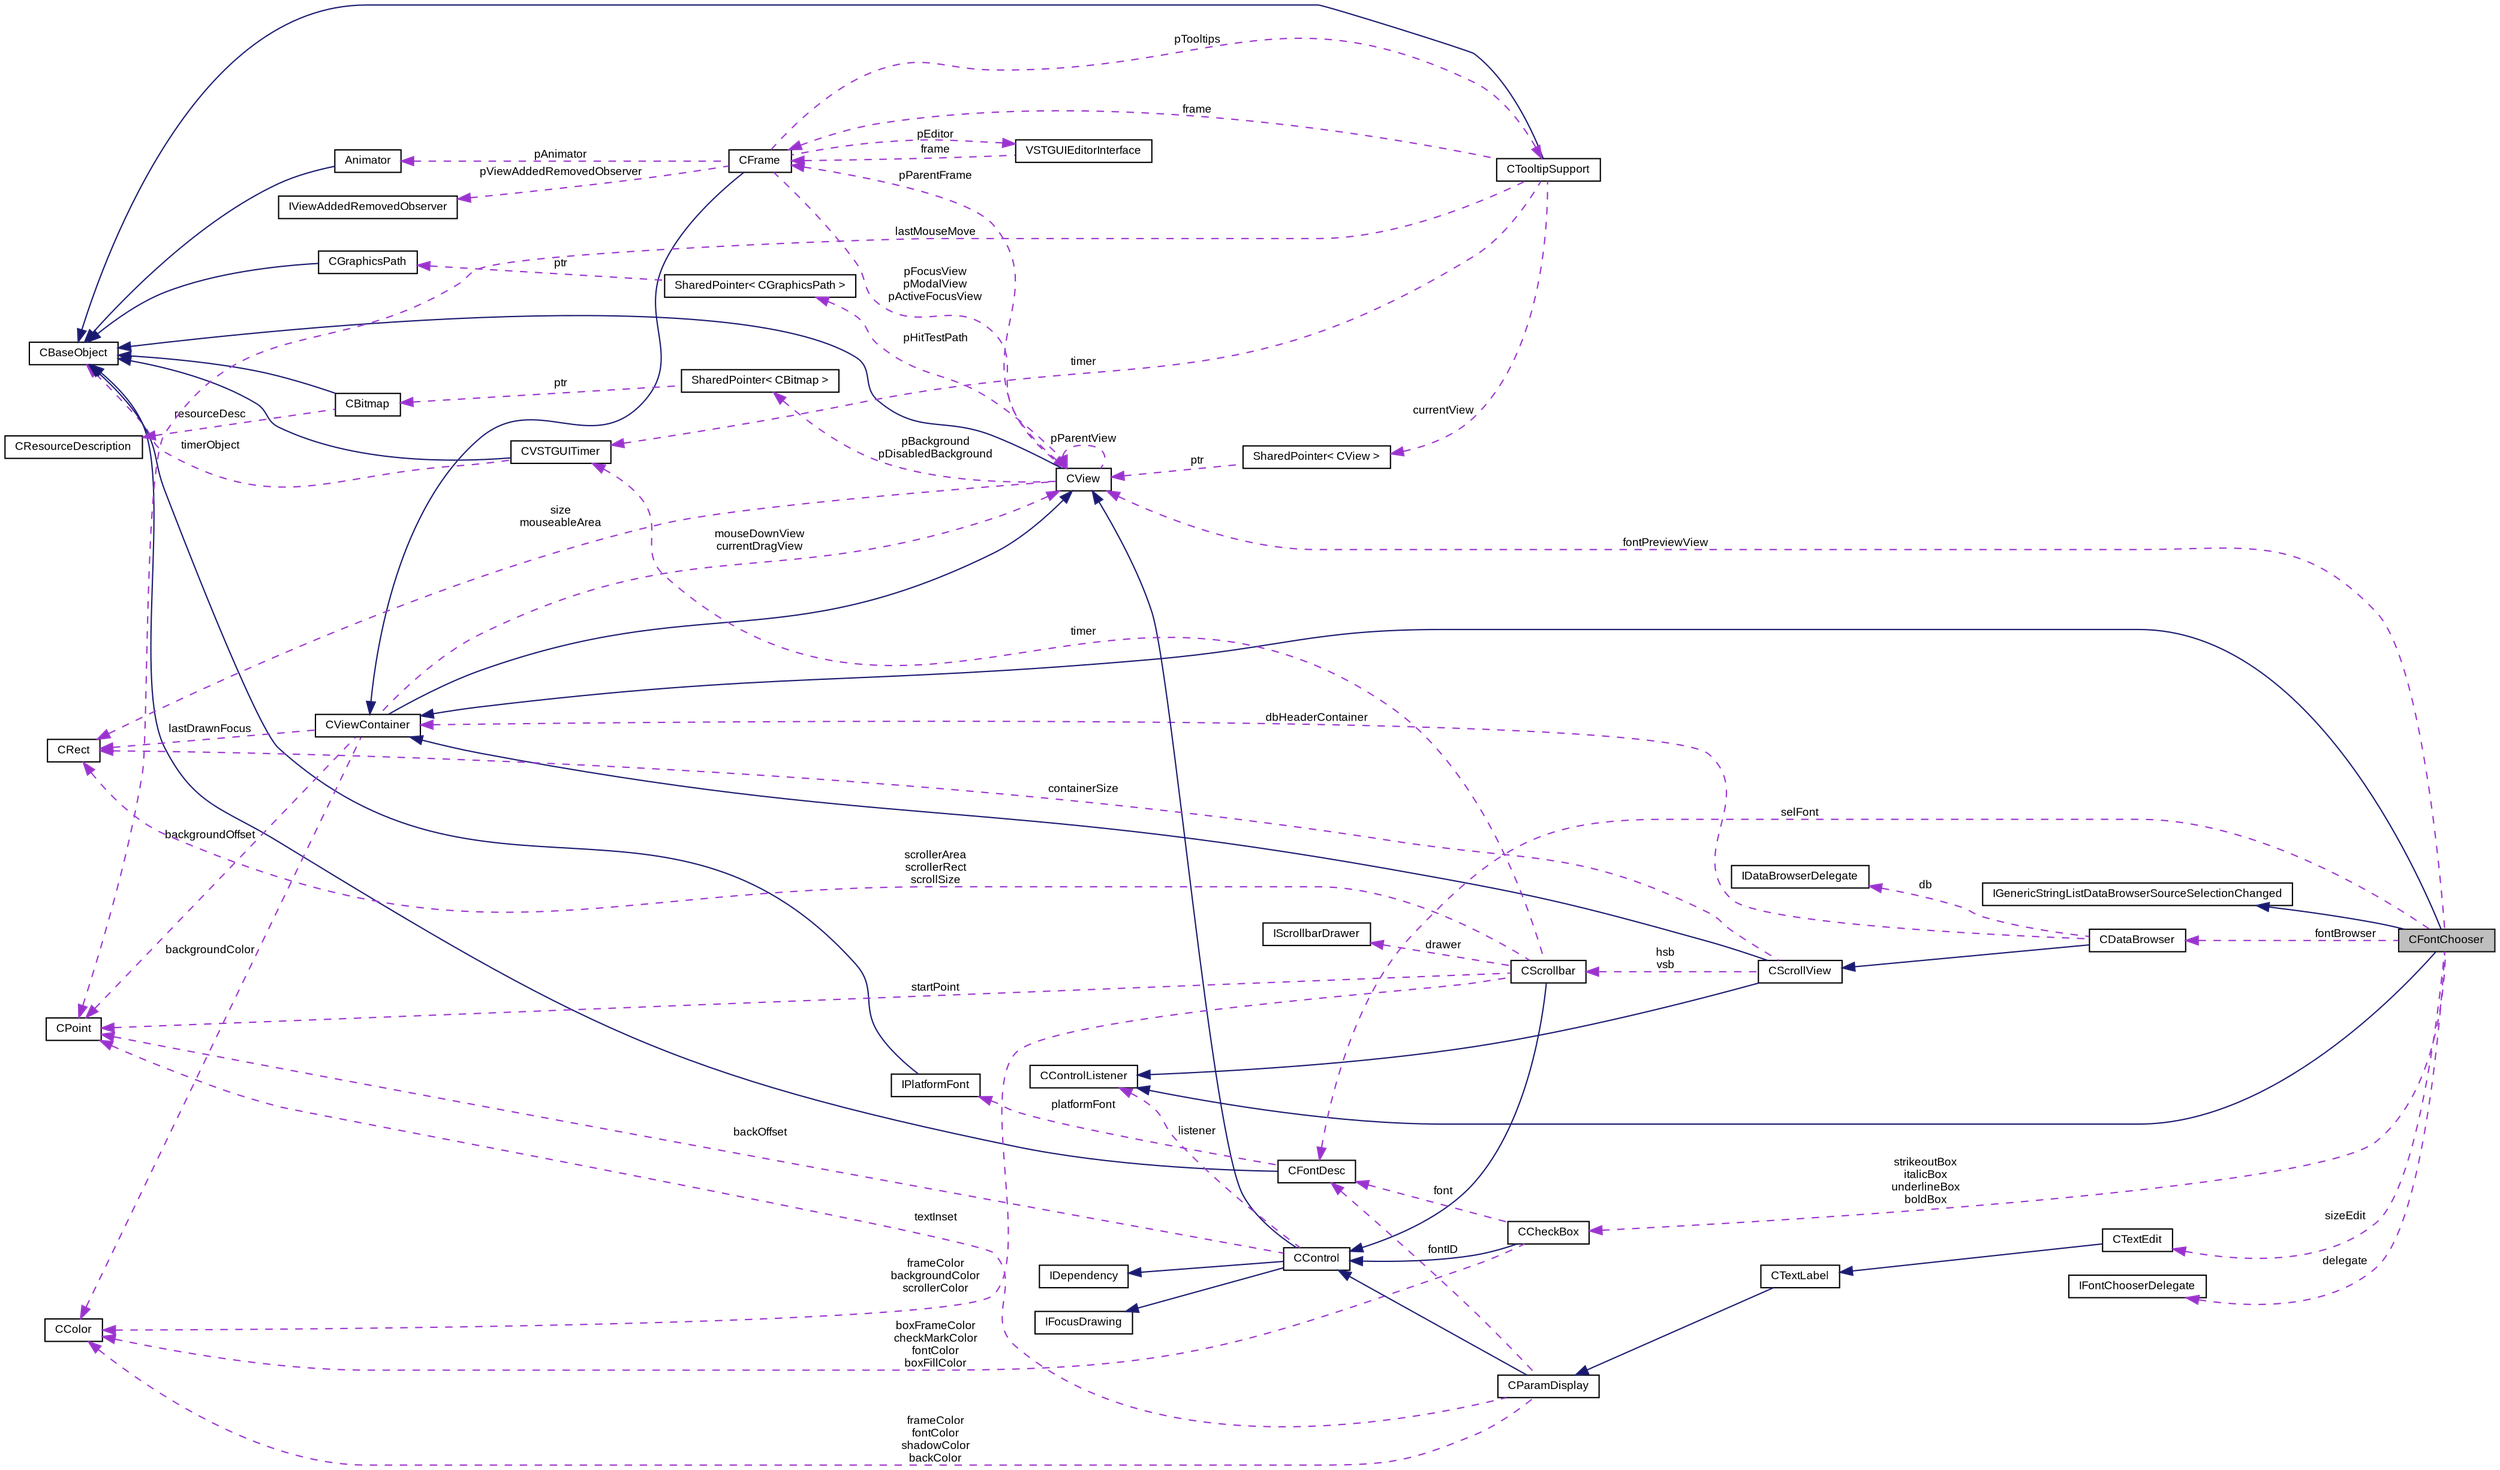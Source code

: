 digraph G
{
  bgcolor="transparent";
  edge [fontname="Arial",fontsize="9",labelfontname="Arial",labelfontsize="9"];
  node [fontname="Arial",fontsize="9",shape=record];
  rankdir=LR;
  Node1 [label="CFontChooser",height=0.2,width=0.4,color="black", fillcolor="grey75", style="filled" fontcolor="black"];
  Node2 -> Node1 [dir=back,color="midnightblue",fontsize="9",style="solid",fontname="Arial"];
  Node2 [label="CViewContainer",height=0.2,width=0.4,color="black",URL="$class_v_s_t_g_u_i_1_1_c_view_container.html",tooltip="Container Class of CView objects."];
  Node3 -> Node2 [dir=back,color="midnightblue",fontsize="9",style="solid",fontname="Arial"];
  Node3 [label="CView",height=0.2,width=0.4,color="black",URL="$class_v_s_t_g_u_i_1_1_c_view.html",tooltip="Base Class of all view objects."];
  Node4 -> Node3 [dir=back,color="midnightblue",fontsize="9",style="solid",fontname="Arial"];
  Node4 [label="CBaseObject",height=0.2,width=0.4,color="black",URL="$class_v_s_t_g_u_i_1_1_c_base_object.html",tooltip="Base Object with reference counter."];
  Node5 -> Node3 [dir=back,color="darkorchid3",fontsize="9",style="dashed",label="pBackground\npDisabledBackground",fontname="Arial"];
  Node5 [label="SharedPointer\< CBitmap \>",height=0.2,width=0.4,color="black",URL="$class_v_s_t_g_u_i_1_1_shared_pointer.html"];
  Node6 -> Node5 [dir=back,color="darkorchid3",fontsize="9",style="dashed",label="ptr",fontname="Arial"];
  Node6 [label="CBitmap",height=0.2,width=0.4,color="black",URL="$class_v_s_t_g_u_i_1_1_c_bitmap.html",tooltip="Encapsulates various platform depended kinds of bitmaps."];
  Node4 -> Node6 [dir=back,color="midnightblue",fontsize="9",style="solid",fontname="Arial"];
  Node7 -> Node6 [dir=back,color="darkorchid3",fontsize="9",style="dashed",label="resourceDesc",fontname="Arial"];
  Node7 [label="CResourceDescription",height=0.2,width=0.4,color="black",URL="$class_v_s_t_g_u_i_1_1_c_resource_description.html",tooltip="Describes a resource by name or by ID."];
  Node8 -> Node3 [dir=back,color="darkorchid3",fontsize="9",style="dashed",label="pParentFrame",fontname="Arial"];
  Node8 [label="CFrame",height=0.2,width=0.4,color="black",URL="$class_v_s_t_g_u_i_1_1_c_frame.html",tooltip="The CFrame is the parent container of all views."];
  Node2 -> Node8 [dir=back,color="midnightblue",fontsize="9",style="solid",fontname="Arial"];
  Node9 -> Node8 [dir=back,color="darkorchid3",fontsize="9",style="dashed",label="pViewAddedRemovedObserver",fontname="Arial"];
  Node9 [label="IViewAddedRemovedObserver",height=0.2,width=0.4,color="black",URL="$class_v_s_t_g_u_i_1_1_i_view_added_removed_observer.html",tooltip="view added removed observer interface for CFrame"];
  Node3 -> Node8 [dir=back,color="darkorchid3",fontsize="9",style="dashed",label="pFocusView\npModalView\npActiveFocusView",fontname="Arial"];
  Node10 -> Node8 [dir=back,color="darkorchid3",fontsize="9",style="dashed",label="pAnimator",fontname="Arial"];
  Node10 [label="Animator",height=0.2,width=0.4,color="black",URL="$class_v_s_t_g_u_i_1_1_animation_1_1_animator.html",tooltip="Animation runner."];
  Node4 -> Node10 [dir=back,color="midnightblue",fontsize="9",style="solid",fontname="Arial"];
  Node11 -> Node8 [dir=back,color="darkorchid3",fontsize="9",style="dashed",label="pTooltips",fontname="Arial"];
  Node11 [label="CTooltipSupport",height=0.2,width=0.4,color="black",URL="$class_v_s_t_g_u_i_1_1_c_tooltip_support.html",tooltip="Generic Tooltip Support class."];
  Node4 -> Node11 [dir=back,color="midnightblue",fontsize="9",style="solid",fontname="Arial"];
  Node8 -> Node11 [dir=back,color="darkorchid3",fontsize="9",style="dashed",label="frame",fontname="Arial"];
  Node12 -> Node11 [dir=back,color="darkorchid3",fontsize="9",style="dashed",label="currentView",fontname="Arial"];
  Node12 [label="SharedPointer\< CView \>",height=0.2,width=0.4,color="black",URL="$class_v_s_t_g_u_i_1_1_shared_pointer.html"];
  Node3 -> Node12 [dir=back,color="darkorchid3",fontsize="9",style="dashed",label="ptr",fontname="Arial"];
  Node13 -> Node11 [dir=back,color="darkorchid3",fontsize="9",style="dashed",label="lastMouseMove",fontname="Arial"];
  Node13 [label="CPoint",height=0.2,width=0.4,color="black",URL="$struct_v_s_t_g_u_i_1_1_c_point.html",tooltip="Point structure."];
  Node14 -> Node11 [dir=back,color="darkorchid3",fontsize="9",style="dashed",label="timer",fontname="Arial"];
  Node14 [label="CVSTGUITimer",height=0.2,width=0.4,color="black",URL="$class_v_s_t_g_u_i_1_1_c_v_s_t_g_u_i_timer.html",tooltip="A timer class, which posts timer messages to CBaseObjects."];
  Node4 -> Node14 [dir=back,color="midnightblue",fontsize="9",style="solid",fontname="Arial"];
  Node4 -> Node14 [dir=back,color="darkorchid3",fontsize="9",style="dashed",label="timerObject",fontname="Arial"];
  Node15 -> Node8 [dir=back,color="darkorchid3",fontsize="9",style="dashed",label="pEditor",fontname="Arial"];
  Node15 [label="VSTGUIEditorInterface",height=0.2,width=0.4,color="black",URL="$class_v_s_t_g_u_i_1_1_v_s_t_g_u_i_editor_interface.html"];
  Node8 -> Node15 [dir=back,color="darkorchid3",fontsize="9",style="dashed",label="frame",fontname="Arial"];
  Node3 -> Node3 [dir=back,color="darkorchid3",fontsize="9",style="dashed",label="pParentView",fontname="Arial"];
  Node16 -> Node3 [dir=back,color="darkorchid3",fontsize="9",style="dashed",label="pHitTestPath",fontname="Arial"];
  Node16 [label="SharedPointer\< CGraphicsPath \>",height=0.2,width=0.4,color="black",URL="$class_v_s_t_g_u_i_1_1_shared_pointer.html"];
  Node17 -> Node16 [dir=back,color="darkorchid3",fontsize="9",style="dashed",label="ptr",fontname="Arial"];
  Node17 [label="CGraphicsPath",height=0.2,width=0.4,color="black",URL="$class_v_s_t_g_u_i_1_1_c_graphics_path.html",tooltip="Graphics Path Object."];
  Node4 -> Node17 [dir=back,color="midnightblue",fontsize="9",style="solid",fontname="Arial"];
  Node18 -> Node3 [dir=back,color="darkorchid3",fontsize="9",style="dashed",label="size\nmouseableArea",fontname="Arial"];
  Node18 [label="CRect",height=0.2,width=0.4,color="black",URL="$struct_v_s_t_g_u_i_1_1_c_rect.html",tooltip="Rect structure."];
  Node3 -> Node2 [dir=back,color="darkorchid3",fontsize="9",style="dashed",label="mouseDownView\ncurrentDragView",fontname="Arial"];
  Node13 -> Node2 [dir=back,color="darkorchid3",fontsize="9",style="dashed",label="backgroundOffset",fontname="Arial"];
  Node19 -> Node2 [dir=back,color="darkorchid3",fontsize="9",style="dashed",label="backgroundColor",fontname="Arial"];
  Node19 [label="CColor",height=0.2,width=0.4,color="black",URL="$struct_v_s_t_g_u_i_1_1_c_color.html",tooltip="RGBA Color structure."];
  Node18 -> Node2 [dir=back,color="darkorchid3",fontsize="9",style="dashed",label="lastDrawnFocus",fontname="Arial"];
  Node20 -> Node1 [dir=back,color="midnightblue",fontsize="9",style="solid",fontname="Arial"];
  Node20 [label="CControlListener",height=0.2,width=0.4,color="black",URL="$class_c_control_listener.html"];
  Node21 -> Node1 [dir=back,color="midnightblue",fontsize="9",style="solid",fontname="Arial"];
  Node21 [label="IGenericStringListDataBrowserSourceSelectionChanged",height=0.2,width=0.4,color="black",URL="$class_v_s_t_g_u_i_1_1_i_generic_string_list_data_browser_source_selection_changed.html"];
  Node22 -> Node1 [dir=back,color="darkorchid3",fontsize="9",style="dashed",label="selFont",fontname="Arial"];
  Node22 [label="CFontDesc",height=0.2,width=0.4,color="black",URL="$class_v_s_t_g_u_i_1_1_c_font_desc.html",tooltip="font class"];
  Node4 -> Node22 [dir=back,color="midnightblue",fontsize="9",style="solid",fontname="Arial"];
  Node23 -> Node22 [dir=back,color="darkorchid3",fontsize="9",style="dashed",label="platformFont",fontname="Arial"];
  Node23 [label="IPlatformFont",height=0.2,width=0.4,color="black",URL="$class_v_s_t_g_u_i_1_1_i_platform_font.html",tooltip="platform font class"];
  Node4 -> Node23 [dir=back,color="midnightblue",fontsize="9",style="solid",fontname="Arial"];
  Node24 -> Node1 [dir=back,color="darkorchid3",fontsize="9",style="dashed",label="fontBrowser",fontname="Arial"];
  Node24 [label="CDataBrowser",height=0.2,width=0.4,color="black",URL="$class_v_s_t_g_u_i_1_1_c_data_browser.html",tooltip="DataBrowser view."];
  Node25 -> Node24 [dir=back,color="midnightblue",fontsize="9",style="solid",fontname="Arial"];
  Node25 [label="CScrollView",height=0.2,width=0.4,color="black",URL="$class_v_s_t_g_u_i_1_1_c_scroll_view.html",tooltip="a scrollable container view with scrollbars"];
  Node2 -> Node25 [dir=back,color="midnightblue",fontsize="9",style="solid",fontname="Arial"];
  Node20 -> Node25 [dir=back,color="midnightblue",fontsize="9",style="solid",fontname="Arial"];
  Node26 -> Node25 [dir=back,color="darkorchid3",fontsize="9",style="dashed",label="hsb\nvsb",fontname="Arial"];
  Node26 [label="CScrollbar",height=0.2,width=0.4,color="black",URL="$class_v_s_t_g_u_i_1_1_c_scrollbar.html",tooltip="a scrollbar control"];
  Node27 -> Node26 [dir=back,color="midnightblue",fontsize="9",style="solid",fontname="Arial"];
  Node27 [label="CControl",height=0.2,width=0.4,color="black",URL="$class_v_s_t_g_u_i_1_1_c_control.html",tooltip="base class of all VSTGUI controls"];
  Node3 -> Node27 [dir=back,color="midnightblue",fontsize="9",style="solid",fontname="Arial"];
  Node28 -> Node27 [dir=back,color="midnightblue",fontsize="9",style="solid",fontname="Arial"];
  Node28 [label="IFocusDrawing",height=0.2,width=0.4,color="black",URL="$class_v_s_t_g_u_i_1_1_i_focus_drawing.html",tooltip="Custom focus drawing interface."];
  Node29 -> Node27 [dir=back,color="midnightblue",fontsize="9",style="solid",fontname="Arial"];
  Node29 [label="IDependency",height=0.2,width=0.4,color="black",URL="$class_v_s_t_g_u_i_1_1_i_dependency.html",tooltip="simple dependency between objects."];
  Node20 -> Node27 [dir=back,color="darkorchid3",fontsize="9",style="dashed",label="listener",fontname="Arial"];
  Node13 -> Node27 [dir=back,color="darkorchid3",fontsize="9",style="dashed",label="backOffset",fontname="Arial"];
  Node30 -> Node26 [dir=back,color="darkorchid3",fontsize="9",style="dashed",label="drawer",fontname="Arial"];
  Node30 [label="IScrollbarDrawer",height=0.2,width=0.4,color="black",URL="$class_v_s_t_g_u_i_1_1_i_scrollbar_drawer.html"];
  Node13 -> Node26 [dir=back,color="darkorchid3",fontsize="9",style="dashed",label="startPoint",fontname="Arial"];
  Node14 -> Node26 [dir=back,color="darkorchid3",fontsize="9",style="dashed",label="timer",fontname="Arial"];
  Node19 -> Node26 [dir=back,color="darkorchid3",fontsize="9",style="dashed",label="frameColor\nbackgroundColor\nscrollerColor",fontname="Arial"];
  Node18 -> Node26 [dir=back,color="darkorchid3",fontsize="9",style="dashed",label="scrollerArea\nscrollerRect\nscrollSize",fontname="Arial"];
  Node18 -> Node25 [dir=back,color="darkorchid3",fontsize="9",style="dashed",label="containerSize",fontname="Arial"];
  Node2 -> Node24 [dir=back,color="darkorchid3",fontsize="9",style="dashed",label="dbHeaderContainer",fontname="Arial"];
  Node31 -> Node24 [dir=back,color="darkorchid3",fontsize="9",style="dashed",label="db",fontname="Arial"];
  Node31 [label="IDataBrowserDelegate",height=0.2,width=0.4,color="black",URL="$class_v_s_t_g_u_i_1_1_i_data_browser_delegate.html",tooltip="DataBrowser Interface."];
  Node32 -> Node1 [dir=back,color="darkorchid3",fontsize="9",style="dashed",label="strikeoutBox\nitalicBox\nunderlineBox\nboldBox",fontname="Arial"];
  Node32 [label="CCheckBox",height=0.2,width=0.4,color="black",URL="$class_v_s_t_g_u_i_1_1_c_check_box.html",tooltip="a check box control with a title and 3 states"];
  Node27 -> Node32 [dir=back,color="midnightblue",fontsize="9",style="solid",fontname="Arial"];
  Node22 -> Node32 [dir=back,color="darkorchid3",fontsize="9",style="dashed",label="font",fontname="Arial"];
  Node19 -> Node32 [dir=back,color="darkorchid3",fontsize="9",style="dashed",label="boxFrameColor\ncheckMarkColor\nfontColor\nboxFillColor",fontname="Arial"];
  Node3 -> Node1 [dir=back,color="darkorchid3",fontsize="9",style="dashed",label="fontPreviewView",fontname="Arial"];
  Node33 -> Node1 [dir=back,color="darkorchid3",fontsize="9",style="dashed",label="sizeEdit",fontname="Arial"];
  Node33 [label="CTextEdit",height=0.2,width=0.4,color="black",URL="$class_v_s_t_g_u_i_1_1_c_text_edit.html",tooltip="a text edit control"];
  Node34 -> Node33 [dir=back,color="midnightblue",fontsize="9",style="solid",fontname="Arial"];
  Node34 [label="CTextLabel",height=0.2,width=0.4,color="black",URL="$class_v_s_t_g_u_i_1_1_c_text_label.html",tooltip="a text label"];
  Node35 -> Node34 [dir=back,color="midnightblue",fontsize="9",style="solid",fontname="Arial"];
  Node35 [label="CParamDisplay",height=0.2,width=0.4,color="black",URL="$class_v_s_t_g_u_i_1_1_c_param_display.html",tooltip="a parameter display"];
  Node27 -> Node35 [dir=back,color="midnightblue",fontsize="9",style="solid",fontname="Arial"];
  Node22 -> Node35 [dir=back,color="darkorchid3",fontsize="9",style="dashed",label="fontID",fontname="Arial"];
  Node13 -> Node35 [dir=back,color="darkorchid3",fontsize="9",style="dashed",label="textInset",fontname="Arial"];
  Node19 -> Node35 [dir=back,color="darkorchid3",fontsize="9",style="dashed",label="frameColor\nfontColor\nshadowColor\nbackColor",fontname="Arial"];
  Node36 -> Node1 [dir=back,color="darkorchid3",fontsize="9",style="dashed",label="delegate",fontname="Arial"];
  Node36 [label="IFontChooserDelegate",height=0.2,width=0.4,color="black",URL="$class_v_s_t_g_u_i_1_1_i_font_chooser_delegate.html"];
}
